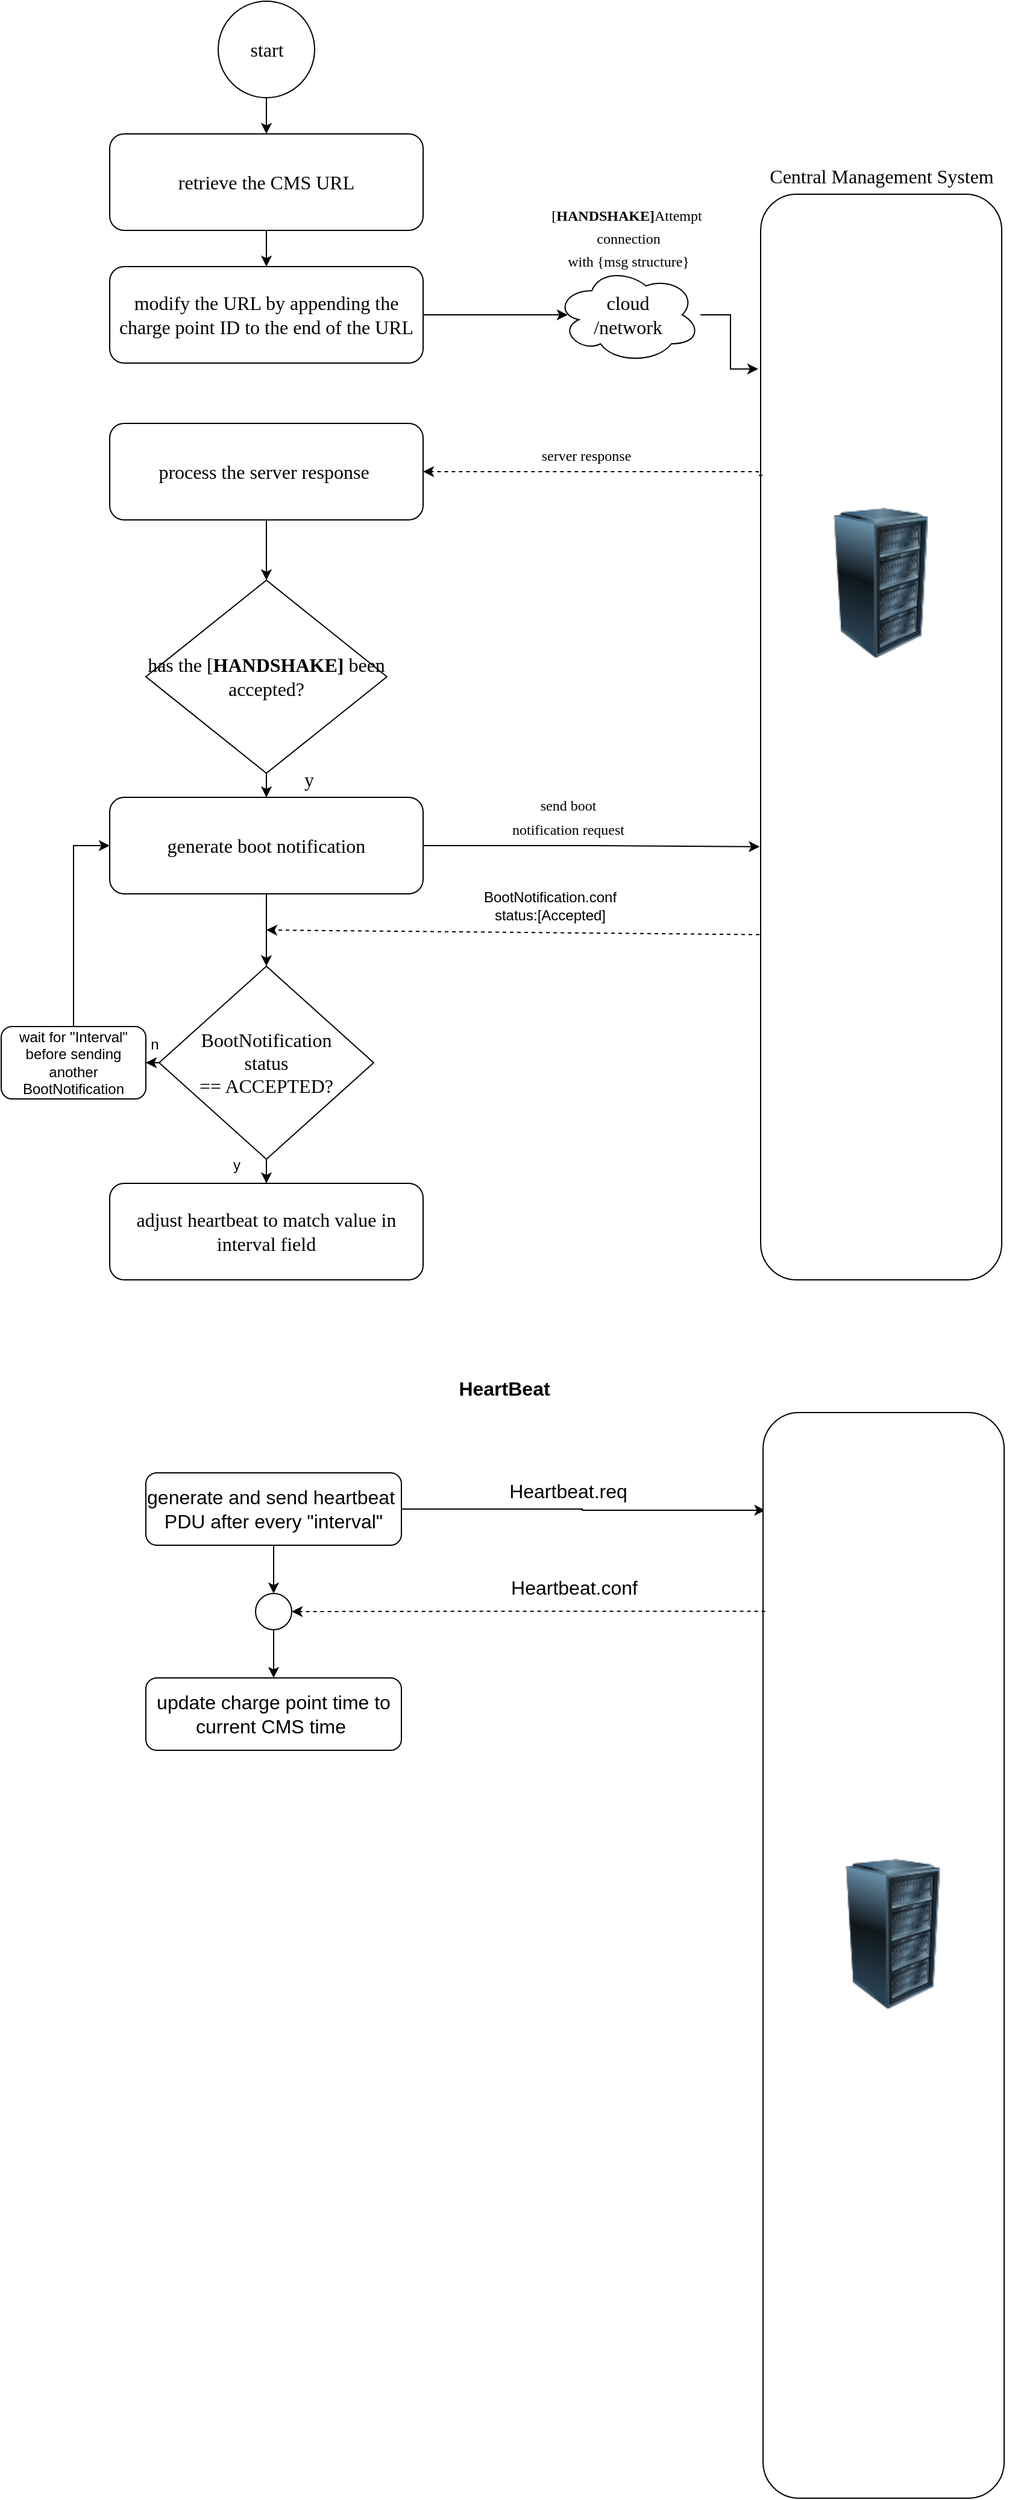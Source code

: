 <mxfile version="20.8.16" type="device"><diagram name="Page-1" id="Sx9unYPhb9QtreIc3Em0"><mxGraphModel dx="923" dy="658" grid="1" gridSize="10" guides="1" tooltips="1" connect="1" arrows="1" fold="1" page="1" pageScale="1" pageWidth="850" pageHeight="1100" math="0" shadow="0"><root><mxCell id="0"/><mxCell id="1" parent="0"/><mxCell id="j7h-0xxT4MbGKYAkOtLR-16" value="" style="rounded=1;whiteSpace=wrap;html=1;fontFamily=Georgia;fontSize=16;" parent="1" vertex="1"><mxGeometry x="638" y="160" width="200" height="900" as="geometry"/></mxCell><mxCell id="j7h-0xxT4MbGKYAkOtLR-5" style="edgeStyle=orthogonalEdgeStyle;rounded=0;orthogonalLoop=1;jettySize=auto;html=1;entryX=0.5;entryY=0;entryDx=0;entryDy=0;fontFamily=Georgia;fontSize=16;" parent="1" source="j7h-0xxT4MbGKYAkOtLR-2" target="j7h-0xxT4MbGKYAkOtLR-4" edge="1"><mxGeometry relative="1" as="geometry"/></mxCell><mxCell id="j7h-0xxT4MbGKYAkOtLR-2" value="&lt;font style=&quot;font-size: 16px;&quot;&gt;start&lt;/font&gt;" style="ellipse;html=1;fontFamily=Georgia;" parent="1" vertex="1"><mxGeometry x="188" width="80" height="80" as="geometry"/></mxCell><mxCell id="j7h-0xxT4MbGKYAkOtLR-11" style="edgeStyle=orthogonalEdgeStyle;rounded=0;orthogonalLoop=1;jettySize=auto;html=1;entryX=0.083;entryY=0.5;entryDx=0;entryDy=0;entryPerimeter=0;fontFamily=Georgia;fontSize=16;" parent="1" source="j7h-0xxT4MbGKYAkOtLR-3" target="j7h-0xxT4MbGKYAkOtLR-7" edge="1"><mxGeometry relative="1" as="geometry"/></mxCell><mxCell id="j7h-0xxT4MbGKYAkOtLR-3" value="modify the URL by appending the charge point ID to the end of the URL" style="rounded=1;whiteSpace=wrap;html=1;fontFamily=Georgia;fontSize=16;" parent="1" vertex="1"><mxGeometry x="98" y="220" width="260" height="80" as="geometry"/></mxCell><mxCell id="j7h-0xxT4MbGKYAkOtLR-6" value="" style="edgeStyle=orthogonalEdgeStyle;rounded=0;orthogonalLoop=1;jettySize=auto;html=1;fontFamily=Georgia;fontSize=16;" parent="1" source="j7h-0xxT4MbGKYAkOtLR-4" target="j7h-0xxT4MbGKYAkOtLR-3" edge="1"><mxGeometry relative="1" as="geometry"/></mxCell><mxCell id="j7h-0xxT4MbGKYAkOtLR-4" value="retrieve the CMS URL" style="rounded=1;whiteSpace=wrap;html=1;fontFamily=Georgia;fontSize=16;" parent="1" vertex="1"><mxGeometry x="98" y="110" width="260" height="80" as="geometry"/></mxCell><mxCell id="j7h-0xxT4MbGKYAkOtLR-17" style="edgeStyle=orthogonalEdgeStyle;rounded=0;orthogonalLoop=1;jettySize=auto;html=1;entryX=-0.01;entryY=0.161;entryDx=0;entryDy=0;entryPerimeter=0;fontFamily=Georgia;fontSize=16;" parent="1" source="j7h-0xxT4MbGKYAkOtLR-7" target="j7h-0xxT4MbGKYAkOtLR-16" edge="1"><mxGeometry relative="1" as="geometry"/></mxCell><mxCell id="j7h-0xxT4MbGKYAkOtLR-7" value="cloud&lt;br&gt;/network" style="ellipse;shape=cloud;whiteSpace=wrap;html=1;fontFamily=Georgia;fontSize=16;" parent="1" vertex="1"><mxGeometry x="468" y="220" width="120" height="80" as="geometry"/></mxCell><mxCell id="j7h-0xxT4MbGKYAkOtLR-9" value="" style="image;html=1;image=img/lib/clip_art/computers/Server_Rack_128x128.png;fontFamily=Georgia;fontSize=16;" parent="1" vertex="1"><mxGeometry x="673" y="420" width="130" height="125" as="geometry"/></mxCell><mxCell id="j7h-0xxT4MbGKYAkOtLR-10" value="Central Management System&lt;br&gt;" style="text;html=1;align=center;verticalAlign=middle;resizable=0;points=[];autosize=1;strokeColor=none;fillColor=none;fontSize=16;fontFamily=Georgia;" parent="1" vertex="1"><mxGeometry x="623" y="130" width="230" height="30" as="geometry"/></mxCell><mxCell id="j7h-0xxT4MbGKYAkOtLR-13" value="&lt;font style=&quot;font-size: 12px;&quot;&gt;[&lt;b&gt;HANDSHAKE]&lt;/b&gt;Attempt&amp;nbsp;&lt;br&gt;connection&lt;br&gt;with {msg structure}&lt;/font&gt;" style="text;html=1;align=center;verticalAlign=middle;resizable=0;points=[];autosize=1;strokeColor=none;fillColor=none;fontSize=16;fontFamily=Georgia;" parent="1" vertex="1"><mxGeometry x="443" y="160" width="170" height="70" as="geometry"/></mxCell><mxCell id="j7h-0xxT4MbGKYAkOtLR-18" style="edgeStyle=orthogonalEdgeStyle;rounded=0;orthogonalLoop=1;jettySize=auto;html=1;fontFamily=Georgia;fontSize=16;exitX=0.008;exitY=0.259;exitDx=0;exitDy=0;exitPerimeter=0;dashed=1;" parent="1" source="j7h-0xxT4MbGKYAkOtLR-16" target="j7h-0xxT4MbGKYAkOtLR-14" edge="1"><mxGeometry relative="1" as="geometry"><Array as="points"><mxPoint x="636" y="393"/><mxPoint x="636" y="390"/></Array></mxGeometry></mxCell><mxCell id="j7h-0xxT4MbGKYAkOtLR-21" value="" style="edgeStyle=orthogonalEdgeStyle;rounded=0;orthogonalLoop=1;jettySize=auto;html=1;fontFamily=Georgia;fontSize=16;" parent="1" source="j7h-0xxT4MbGKYAkOtLR-14" target="j7h-0xxT4MbGKYAkOtLR-20" edge="1"><mxGeometry relative="1" as="geometry"/></mxCell><mxCell id="j7h-0xxT4MbGKYAkOtLR-14" value="process the server response&amp;nbsp;" style="rounded=1;whiteSpace=wrap;html=1;fontFamily=Georgia;fontSize=16;" parent="1" vertex="1"><mxGeometry x="98" y="350" width="260" height="80" as="geometry"/></mxCell><mxCell id="j7h-0xxT4MbGKYAkOtLR-19" value="&lt;font style=&quot;font-size: 12px;&quot;&gt;server response&lt;/font&gt;" style="text;html=1;align=center;verticalAlign=middle;resizable=0;points=[];autosize=1;strokeColor=none;fillColor=none;fontSize=16;fontFamily=Georgia;" parent="1" vertex="1"><mxGeometry x="438" y="360" width="110" height="30" as="geometry"/></mxCell><mxCell id="j7h-0xxT4MbGKYAkOtLR-24" value="" style="edgeStyle=orthogonalEdgeStyle;rounded=0;orthogonalLoop=1;jettySize=auto;html=1;fontFamily=Georgia;fontSize=16;" parent="1" source="j7h-0xxT4MbGKYAkOtLR-20" target="j7h-0xxT4MbGKYAkOtLR-23" edge="1"><mxGeometry relative="1" as="geometry"/></mxCell><mxCell id="j7h-0xxT4MbGKYAkOtLR-20" value="has the [&lt;b&gt;HANDSHAKE]&amp;nbsp;&lt;/b&gt;been accepted?" style="rhombus;whiteSpace=wrap;html=1;fontFamily=Georgia;fontSize=16;" parent="1" vertex="1"><mxGeometry x="128" y="480" width="200" height="160" as="geometry"/></mxCell><mxCell id="j7h-0xxT4MbGKYAkOtLR-22" value="y" style="text;html=1;align=center;verticalAlign=middle;resizable=0;points=[];autosize=1;strokeColor=none;fillColor=none;fontSize=16;fontFamily=Georgia;" parent="1" vertex="1"><mxGeometry x="248" y="630" width="30" height="30" as="geometry"/></mxCell><mxCell id="j7h-0xxT4MbGKYAkOtLR-25" style="edgeStyle=orthogonalEdgeStyle;rounded=0;orthogonalLoop=1;jettySize=auto;html=1;fontFamily=Georgia;fontSize=16;entryX=-0.004;entryY=0.601;entryDx=0;entryDy=0;entryPerimeter=0;" parent="1" source="j7h-0xxT4MbGKYAkOtLR-23" target="j7h-0xxT4MbGKYAkOtLR-16" edge="1"><mxGeometry relative="1" as="geometry"><mxPoint x="568" y="710" as="targetPoint"/><Array as="points"/></mxGeometry></mxCell><mxCell id="NgI4a31lJ8XscDEE8Lqy-7" value="" style="edgeStyle=orthogonalEdgeStyle;rounded=0;orthogonalLoop=1;jettySize=auto;html=1;" parent="1" source="j7h-0xxT4MbGKYAkOtLR-23" target="NgI4a31lJ8XscDEE8Lqy-6" edge="1"><mxGeometry relative="1" as="geometry"/></mxCell><mxCell id="j7h-0xxT4MbGKYAkOtLR-23" value="generate boot notification" style="rounded=1;whiteSpace=wrap;html=1;fontFamily=Georgia;fontSize=16;" parent="1" vertex="1"><mxGeometry x="98" y="660" width="260" height="80" as="geometry"/></mxCell><mxCell id="j7h-0xxT4MbGKYAkOtLR-26" value="&lt;font style=&quot;font-size: 12px;&quot;&gt;send boot &lt;br&gt;notification request&lt;/font&gt;" style="text;html=1;align=center;verticalAlign=middle;resizable=0;points=[];autosize=1;strokeColor=none;fillColor=none;fontSize=16;fontFamily=Georgia;" parent="1" vertex="1"><mxGeometry x="413" y="650" width="130" height="50" as="geometry"/></mxCell><mxCell id="NgI4a31lJ8XscDEE8Lqy-4" value="BootNotification.conf&lt;br&gt;status:[Accepted]" style="text;html=1;align=center;verticalAlign=middle;resizable=0;points=[];autosize=1;strokeColor=none;fillColor=none;" parent="1" vertex="1"><mxGeometry x="398" y="730" width="130" height="40" as="geometry"/></mxCell><mxCell id="NgI4a31lJ8XscDEE8Lqy-15" style="edgeStyle=orthogonalEdgeStyle;rounded=0;orthogonalLoop=1;jettySize=auto;html=1;entryX=1;entryY=0.5;entryDx=0;entryDy=0;" parent="1" source="NgI4a31lJ8XscDEE8Lqy-6" target="NgI4a31lJ8XscDEE8Lqy-14" edge="1"><mxGeometry relative="1" as="geometry"/></mxCell><mxCell id="NgI4a31lJ8XscDEE8Lqy-6" value="BootNotification &lt;br&gt;status&lt;br&gt;== ACCEPTED?" style="rhombus;whiteSpace=wrap;html=1;fontFamily=Georgia;fontSize=16;" parent="1" vertex="1"><mxGeometry x="139" y="800" width="178" height="160" as="geometry"/></mxCell><mxCell id="NgI4a31lJ8XscDEE8Lqy-8" value="" style="edgeStyle=none;orthogonalLoop=1;jettySize=auto;html=1;rounded=0;entryX=-0.005;entryY=0.682;entryDx=0;entryDy=0;entryPerimeter=0;exitX=-0.005;exitY=0.682;exitDx=0;exitDy=0;exitPerimeter=0;dashed=1;" parent="1" source="j7h-0xxT4MbGKYAkOtLR-16" edge="1"><mxGeometry width="100" relative="1" as="geometry"><mxPoint x="418" y="790" as="sourcePoint"/><mxPoint x="228" y="770" as="targetPoint"/><Array as="points"/></mxGeometry></mxCell><mxCell id="NgI4a31lJ8XscDEE8Lqy-11" value="" style="edgeStyle=orthogonalEdgeStyle;rounded=0;orthogonalLoop=1;jettySize=auto;html=1;" parent="1" source="NgI4a31lJ8XscDEE8Lqy-6" target="NgI4a31lJ8XscDEE8Lqy-10" edge="1"><mxGeometry relative="1" as="geometry"/></mxCell><mxCell id="NgI4a31lJ8XscDEE8Lqy-10" value="adjust heartbeat to match value in&lt;br&gt;interval field" style="rounded=1;whiteSpace=wrap;html=1;fontFamily=Georgia;fontSize=16;" parent="1" vertex="1"><mxGeometry x="98" y="980" width="260" height="80" as="geometry"/></mxCell><mxCell id="NgI4a31lJ8XscDEE8Lqy-12" value="y" style="text;html=1;align=center;verticalAlign=middle;resizable=0;points=[];autosize=1;strokeColor=none;fillColor=none;" parent="1" vertex="1"><mxGeometry x="188" y="950" width="30" height="30" as="geometry"/></mxCell><mxCell id="NgI4a31lJ8XscDEE8Lqy-13" value="n" style="text;html=1;align=center;verticalAlign=middle;resizable=0;points=[];autosize=1;strokeColor=none;fillColor=none;" parent="1" vertex="1"><mxGeometry x="120" y="850" width="30" height="30" as="geometry"/></mxCell><mxCell id="NgI4a31lJ8XscDEE8Lqy-16" style="edgeStyle=orthogonalEdgeStyle;rounded=0;orthogonalLoop=1;jettySize=auto;html=1;entryX=0;entryY=0.5;entryDx=0;entryDy=0;" parent="1" source="NgI4a31lJ8XscDEE8Lqy-14" target="j7h-0xxT4MbGKYAkOtLR-23" edge="1"><mxGeometry relative="1" as="geometry"/></mxCell><mxCell id="NgI4a31lJ8XscDEE8Lqy-14" value="wait for &quot;Interval&quot; before sending another BootNotification" style="rounded=1;whiteSpace=wrap;html=1;" parent="1" vertex="1"><mxGeometry x="8" y="850" width="120" height="60" as="geometry"/></mxCell><mxCell id="NgI4a31lJ8XscDEE8Lqy-20" style="edgeStyle=orthogonalEdgeStyle;rounded=0;orthogonalLoop=1;jettySize=auto;html=1;entryX=0.009;entryY=0.09;entryDx=0;entryDy=0;entryPerimeter=0;fontSize=16;" parent="1" source="NgI4a31lJ8XscDEE8Lqy-18" target="NgI4a31lJ8XscDEE8Lqy-19" edge="1"><mxGeometry relative="1" as="geometry"/></mxCell><mxCell id="NgI4a31lJ8XscDEE8Lqy-28" value="" style="edgeStyle=orthogonalEdgeStyle;rounded=0;orthogonalLoop=1;jettySize=auto;html=1;fontSize=16;" parent="1" source="NgI4a31lJ8XscDEE8Lqy-18" target="NgI4a31lJ8XscDEE8Lqy-27" edge="1"><mxGeometry relative="1" as="geometry"/></mxCell><mxCell id="NgI4a31lJ8XscDEE8Lqy-18" value="generate and send heartbeat&amp;nbsp;&lt;br&gt;PDU after every &quot;interval&quot;" style="rounded=1;whiteSpace=wrap;html=1;fontSize=16;" parent="1" vertex="1"><mxGeometry x="128" y="1220" width="212" height="60" as="geometry"/></mxCell><mxCell id="NgI4a31lJ8XscDEE8Lqy-19" value="" style="rounded=1;whiteSpace=wrap;html=1;fontFamily=Georgia;fontSize=16;" parent="1" vertex="1"><mxGeometry x="640" y="1170" width="200" height="900" as="geometry"/></mxCell><mxCell id="NgI4a31lJ8XscDEE8Lqy-21" value="Heartbeat.req" style="text;html=1;align=center;verticalAlign=middle;resizable=0;points=[];autosize=1;strokeColor=none;fillColor=none;fontSize=16;" parent="1" vertex="1"><mxGeometry x="418" y="1220" width="120" height="30" as="geometry"/></mxCell><mxCell id="NgI4a31lJ8XscDEE8Lqy-23" value="" style="image;html=1;image=img/lib/clip_art/computers/Server_Rack_128x128.png;fontFamily=Georgia;fontSize=16;" parent="1" vertex="1"><mxGeometry x="683" y="1540" width="130" height="125" as="geometry"/></mxCell><mxCell id="NgI4a31lJ8XscDEE8Lqy-24" value="HeartBeat" style="text;strokeColor=none;fillColor=none;html=1;fontSize=16;fontStyle=1;verticalAlign=middle;align=center;" parent="1" vertex="1"><mxGeometry x="375" y="1130" width="100" height="40" as="geometry"/></mxCell><mxCell id="NgI4a31lJ8XscDEE8Lqy-26" value="update charge point time to current CMS time&amp;nbsp;" style="rounded=1;whiteSpace=wrap;html=1;fontSize=16;" parent="1" vertex="1"><mxGeometry x="128" y="1390" width="212" height="60" as="geometry"/></mxCell><mxCell id="NgI4a31lJ8XscDEE8Lqy-29" value="" style="edgeStyle=orthogonalEdgeStyle;rounded=0;orthogonalLoop=1;jettySize=auto;html=1;fontSize=16;" parent="1" source="NgI4a31lJ8XscDEE8Lqy-27" target="NgI4a31lJ8XscDEE8Lqy-26" edge="1"><mxGeometry relative="1" as="geometry"/></mxCell><mxCell id="NgI4a31lJ8XscDEE8Lqy-30" style="edgeStyle=orthogonalEdgeStyle;rounded=0;orthogonalLoop=1;jettySize=auto;html=1;fontSize=16;exitX=0.009;exitY=0.183;exitDx=0;exitDy=0;exitPerimeter=0;dashed=1;" parent="1" source="NgI4a31lJ8XscDEE8Lqy-19" target="NgI4a31lJ8XscDEE8Lqy-27" edge="1"><mxGeometry relative="1" as="geometry"/></mxCell><mxCell id="NgI4a31lJ8XscDEE8Lqy-27" value="" style="ellipse;whiteSpace=wrap;html=1;fontSize=16;" parent="1" vertex="1"><mxGeometry x="219" y="1320" width="30" height="30" as="geometry"/></mxCell><mxCell id="NgI4a31lJ8XscDEE8Lqy-31" value="Heartbeat.conf" style="text;html=1;align=center;verticalAlign=middle;resizable=0;points=[];autosize=1;strokeColor=none;fillColor=none;fontSize=16;" parent="1" vertex="1"><mxGeometry x="418" y="1300" width="130" height="30" as="geometry"/></mxCell></root></mxGraphModel></diagram></mxfile>